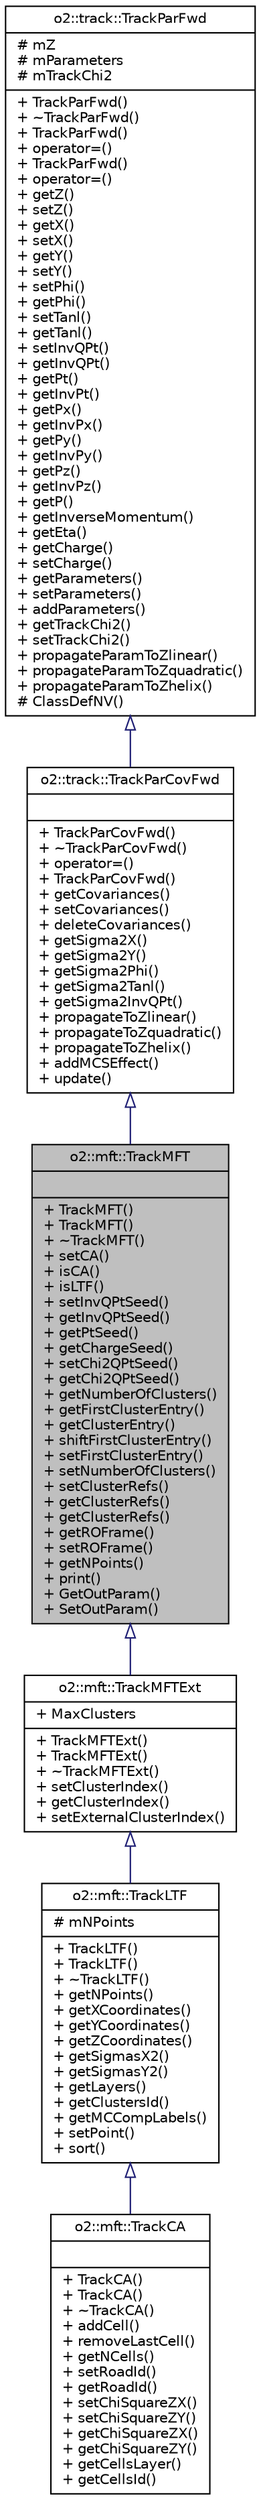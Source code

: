 digraph "o2::mft::TrackMFT"
{
 // INTERACTIVE_SVG=YES
  bgcolor="transparent";
  edge [fontname="Helvetica",fontsize="10",labelfontname="Helvetica",labelfontsize="10"];
  node [fontname="Helvetica",fontsize="10",shape=record];
  Node0 [label="{o2::mft::TrackMFT\n||+ TrackMFT()\l+ TrackMFT()\l+ ~TrackMFT()\l+ setCA()\l+ isCA()\l+ isLTF()\l+ setInvQPtSeed()\l+ getInvQPtSeed()\l+ getPtSeed()\l+ getChargeSeed()\l+ setChi2QPtSeed()\l+ getChi2QPtSeed()\l+ getNumberOfClusters()\l+ getFirstClusterEntry()\l+ getClusterEntry()\l+ shiftFirstClusterEntry()\l+ setFirstClusterEntry()\l+ setNumberOfClusters()\l+ setClusterRefs()\l+ getClusterRefs()\l+ getClusterRefs()\l+ getROFrame()\l+ setROFrame()\l+ getNPoints()\l+ print()\l+ GetOutParam()\l+ SetOutParam()\l}",height=0.2,width=0.4,color="black", fillcolor="grey75", style="filled", fontcolor="black"];
  Node1 -> Node0 [dir="back",color="midnightblue",fontsize="10",style="solid",arrowtail="onormal",fontname="Helvetica"];
  Node1 [label="{o2::track::TrackParCovFwd\n||+ TrackParCovFwd()\l+ ~TrackParCovFwd()\l+ operator=()\l+ TrackParCovFwd()\l+ getCovariances()\l+ setCovariances()\l+ deleteCovariances()\l+ getSigma2X()\l+ getSigma2Y()\l+ getSigma2Phi()\l+ getSigma2Tanl()\l+ getSigma2InvQPt()\l+ propagateToZlinear()\l+ propagateToZquadratic()\l+ propagateToZhelix()\l+ addMCSEffect()\l+ update()\l}",height=0.2,width=0.4,color="black",URL="$d3/dad/classo2_1_1track_1_1TrackParCovFwd.html"];
  Node2 -> Node1 [dir="back",color="midnightblue",fontsize="10",style="solid",arrowtail="onormal",fontname="Helvetica"];
  Node2 [label="{o2::track::TrackParFwd\n|# mZ\l# mParameters\l# mTrackChi2\l|+ TrackParFwd()\l+ ~TrackParFwd()\l+ TrackParFwd()\l+ operator=()\l+ TrackParFwd()\l+ operator=()\l+ getZ()\l+ setZ()\l+ getX()\l+ setX()\l+ getY()\l+ setY()\l+ setPhi()\l+ getPhi()\l+ setTanl()\l+ getTanl()\l+ setInvQPt()\l+ getInvQPt()\l+ getPt()\l+ getInvPt()\l+ getPx()\l+ getInvPx()\l+ getPy()\l+ getInvPy()\l+ getPz()\l+ getInvPz()\l+ getP()\l+ getInverseMomentum()\l+ getEta()\l+ getCharge()\l+ setCharge()\l+ getParameters()\l+ setParameters()\l+ addParameters()\l+ getTrackChi2()\l+ setTrackChi2()\l+ propagateParamToZlinear()\l+ propagateParamToZquadratic()\l+ propagateParamToZhelix()\l# ClassDefNV()\l}",height=0.2,width=0.4,color="black",URL="$d8/d10/classo2_1_1track_1_1TrackParFwd.html"];
  Node0 -> Node3 [dir="back",color="midnightblue",fontsize="10",style="solid",arrowtail="onormal",fontname="Helvetica"];
  Node3 [label="{o2::mft::TrackMFTExt\n|+ MaxClusters\l|+ TrackMFTExt()\l+ TrackMFTExt()\l+ ~TrackMFTExt()\l+ setClusterIndex()\l+ getClusterIndex()\l+ setExternalClusterIndex()\l}",height=0.2,width=0.4,color="black",URL="$dc/d9e/classo2_1_1mft_1_1TrackMFTExt.html"];
  Node3 -> Node4 [dir="back",color="midnightblue",fontsize="10",style="solid",arrowtail="onormal",fontname="Helvetica"];
  Node4 [label="{o2::mft::TrackLTF\n|# mNPoints\l|+ TrackLTF()\l+ TrackLTF()\l+ ~TrackLTF()\l+ getNPoints()\l+ getXCoordinates()\l+ getYCoordinates()\l+ getZCoordinates()\l+ getSigmasX2()\l+ getSigmasY2()\l+ getLayers()\l+ getClustersId()\l+ getMCCompLabels()\l+ setPoint()\l+ sort()\l}",height=0.2,width=0.4,color="black",URL="$de/d47/classo2_1_1mft_1_1TrackLTF.html"];
  Node4 -> Node5 [dir="back",color="midnightblue",fontsize="10",style="solid",arrowtail="onormal",fontname="Helvetica"];
  Node5 [label="{o2::mft::TrackCA\n||+ TrackCA()\l+ TrackCA()\l+ ~TrackCA()\l+ addCell()\l+ removeLastCell()\l+ getNCells()\l+ setRoadId()\l+ getRoadId()\l+ setChiSquareZX()\l+ setChiSquareZY()\l+ getChiSquareZX()\l+ getChiSquareZY()\l+ getCellsLayer()\l+ getCellsId()\l}",height=0.2,width=0.4,color="black",URL="$dd/d8d/classo2_1_1mft_1_1TrackCA.html"];
}
